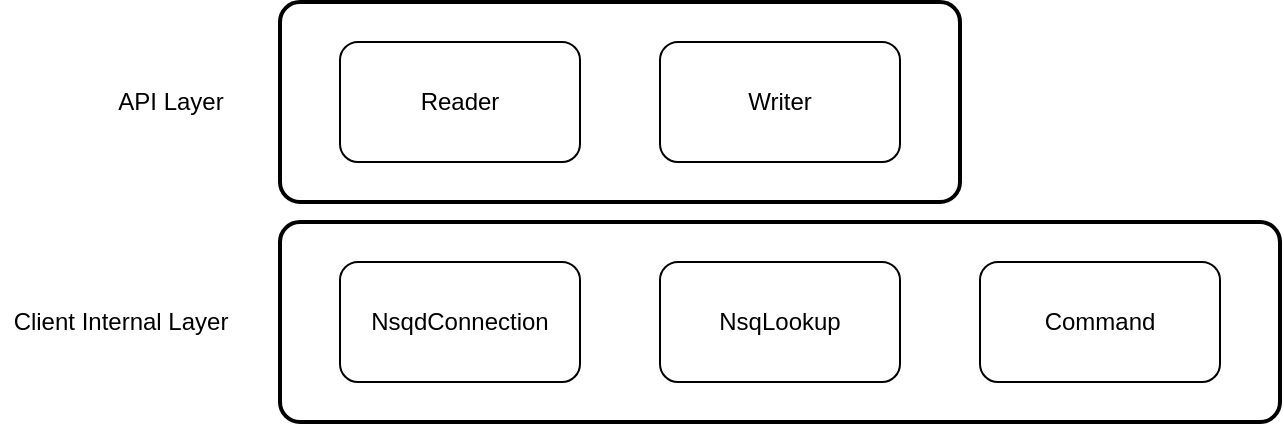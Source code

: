 <mxfile version="13.3.9" type="github">
  <diagram id="SLjYNkCGCdBYHWG2dAbt" name="Page-1">
    <mxGraphModel dx="2066" dy="1154" grid="1" gridSize="10" guides="1" tooltips="1" connect="1" arrows="1" fold="1" page="1" pageScale="1" pageWidth="827" pageHeight="1169" math="0" shadow="0">
      <root>
        <mxCell id="0" />
        <mxCell id="1" parent="0" />
        <mxCell id="tGvtrwMOTFhzDvKhw0iq-7" value="" style="rounded=1;arcSize=10;dashed=0;fillColor=none;gradientColor=none;strokeWidth=2;" vertex="1" parent="1">
          <mxGeometry x="210" y="400" width="500" height="100" as="geometry" />
        </mxCell>
        <mxCell id="tGvtrwMOTFhzDvKhw0iq-5" value="" style="rounded=1;arcSize=10;dashed=0;fillColor=none;gradientColor=none;strokeWidth=2;" vertex="1" parent="1">
          <mxGeometry x="210" y="290" width="340" height="100" as="geometry" />
        </mxCell>
        <mxCell id="tGvtrwMOTFhzDvKhw0iq-1" value="Reader" style="rounded=1;whiteSpace=wrap;html=1;" vertex="1" parent="1">
          <mxGeometry x="240" y="310" width="120" height="60" as="geometry" />
        </mxCell>
        <mxCell id="tGvtrwMOTFhzDvKhw0iq-2" value="Writer" style="rounded=1;whiteSpace=wrap;html=1;" vertex="1" parent="1">
          <mxGeometry x="400" y="310" width="120" height="60" as="geometry" />
        </mxCell>
        <mxCell id="tGvtrwMOTFhzDvKhw0iq-3" value="NsqLookup" style="rounded=1;whiteSpace=wrap;html=1;" vertex="1" parent="1">
          <mxGeometry x="400" y="420" width="120" height="60" as="geometry" />
        </mxCell>
        <mxCell id="tGvtrwMOTFhzDvKhw0iq-4" value="NsqdConnection" style="rounded=1;whiteSpace=wrap;html=1;" vertex="1" parent="1">
          <mxGeometry x="240" y="420" width="120" height="60" as="geometry" />
        </mxCell>
        <mxCell id="tGvtrwMOTFhzDvKhw0iq-8" value="API Layer" style="text;html=1;align=center;verticalAlign=middle;resizable=0;points=[];autosize=1;" vertex="1" parent="1">
          <mxGeometry x="120" y="330" width="70" height="20" as="geometry" />
        </mxCell>
        <mxCell id="tGvtrwMOTFhzDvKhw0iq-9" value="Client Internal Layer" style="text;html=1;align=center;verticalAlign=middle;resizable=0;points=[];autosize=1;" vertex="1" parent="1">
          <mxGeometry x="70" y="440" width="120" height="20" as="geometry" />
        </mxCell>
        <mxCell id="tGvtrwMOTFhzDvKhw0iq-12" value="Command" style="rounded=1;whiteSpace=wrap;html=1;" vertex="1" parent="1">
          <mxGeometry x="560" y="420" width="120" height="60" as="geometry" />
        </mxCell>
      </root>
    </mxGraphModel>
  </diagram>
</mxfile>
